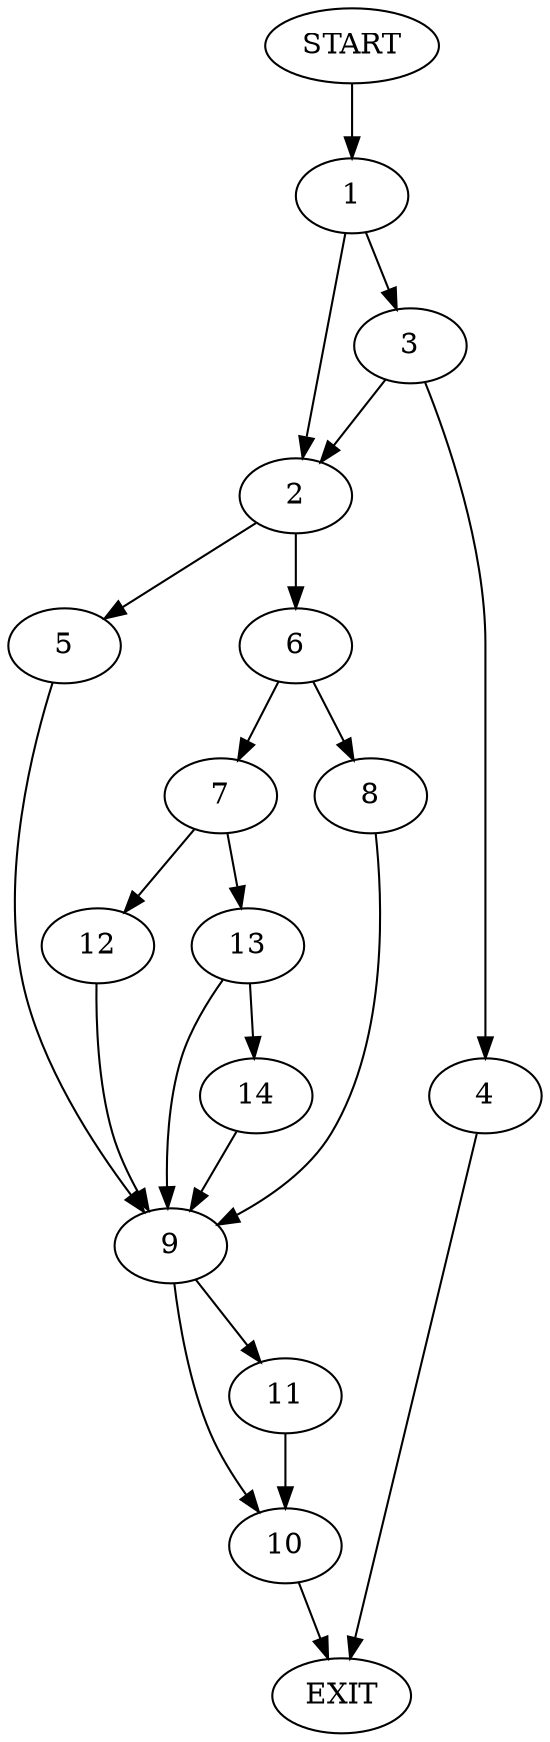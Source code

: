 digraph {
0 [label="START"]
15 [label="EXIT"]
0 -> 1
1 -> 2
1 -> 3
3 -> 4
3 -> 2
2 -> 5
2 -> 6
4 -> 15
6 -> 7
6 -> 8
5 -> 9
9 -> 10
9 -> 11
7 -> 12
7 -> 13
8 -> 9
13 -> 14
13 -> 9
12 -> 9
14 -> 9
10 -> 15
11 -> 10
}
